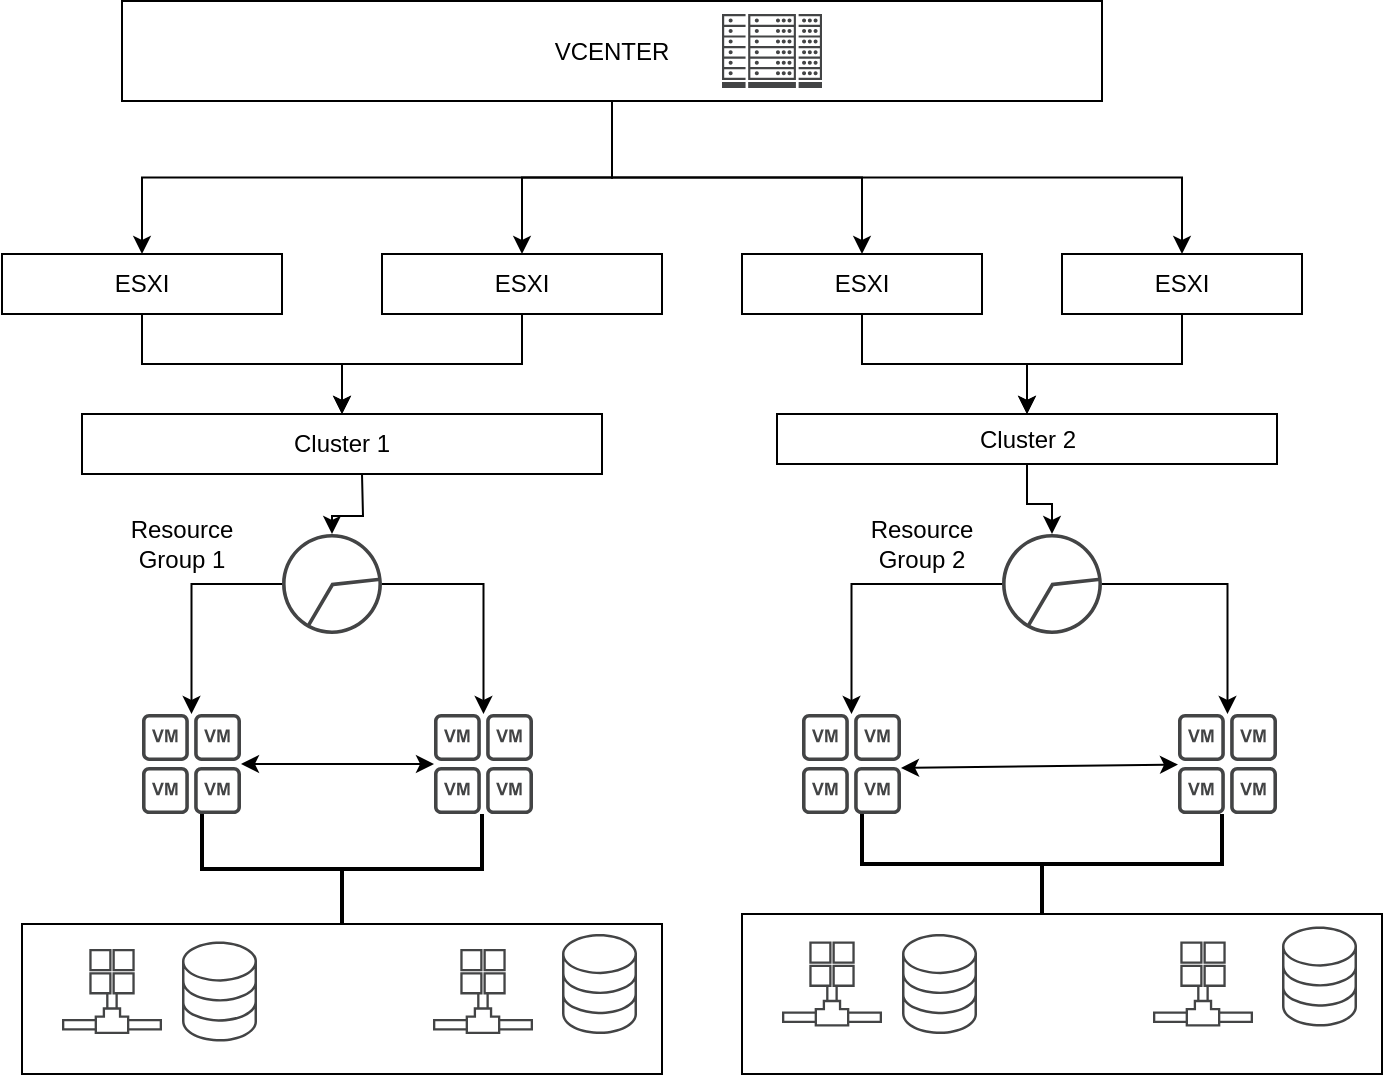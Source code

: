 <mxfile version="18.1.2" type="github">
  <diagram id="ShTdEclqh_DsQNd4u2XC" name="Page-1">
    <mxGraphModel dx="1583" dy="1743" grid="1" gridSize="10" guides="1" tooltips="1" connect="1" arrows="1" fold="1" page="1" pageScale="1" pageWidth="850" pageHeight="1100" math="0" shadow="0">
      <root>
        <mxCell id="0" />
        <mxCell id="1" parent="0" />
        <mxCell id="FBiWZXEjuZFQDA7ZMybK-39" style="edgeStyle=orthogonalEdgeStyle;rounded=0;orthogonalLoop=1;jettySize=auto;html=1;" edge="1" parent="1" source="FBiWZXEjuZFQDA7ZMybK-2" target="FBiWZXEjuZFQDA7ZMybK-3">
          <mxGeometry relative="1" as="geometry" />
        </mxCell>
        <mxCell id="FBiWZXEjuZFQDA7ZMybK-40" style="edgeStyle=orthogonalEdgeStyle;rounded=0;orthogonalLoop=1;jettySize=auto;html=1;" edge="1" parent="1" source="FBiWZXEjuZFQDA7ZMybK-2" target="FBiWZXEjuZFQDA7ZMybK-5">
          <mxGeometry relative="1" as="geometry" />
        </mxCell>
        <mxCell id="FBiWZXEjuZFQDA7ZMybK-41" style="edgeStyle=orthogonalEdgeStyle;rounded=0;orthogonalLoop=1;jettySize=auto;html=1;" edge="1" parent="1" source="FBiWZXEjuZFQDA7ZMybK-2" target="FBiWZXEjuZFQDA7ZMybK-7">
          <mxGeometry relative="1" as="geometry" />
        </mxCell>
        <mxCell id="FBiWZXEjuZFQDA7ZMybK-42" style="edgeStyle=orthogonalEdgeStyle;rounded=0;orthogonalLoop=1;jettySize=auto;html=1;entryX=0.5;entryY=0;entryDx=0;entryDy=0;" edge="1" parent="1" source="FBiWZXEjuZFQDA7ZMybK-2" target="FBiWZXEjuZFQDA7ZMybK-19">
          <mxGeometry relative="1" as="geometry" />
        </mxCell>
        <mxCell id="FBiWZXEjuZFQDA7ZMybK-2" value="VCENTER" style="rounded=0;whiteSpace=wrap;html=1;" vertex="1" parent="1">
          <mxGeometry x="180" y="-276.5" width="490" height="50" as="geometry" />
        </mxCell>
        <mxCell id="FBiWZXEjuZFQDA7ZMybK-48" value="" style="edgeStyle=orthogonalEdgeStyle;rounded=0;orthogonalLoop=1;jettySize=auto;html=1;" edge="1" parent="1" source="FBiWZXEjuZFQDA7ZMybK-3" target="FBiWZXEjuZFQDA7ZMybK-47">
          <mxGeometry relative="1" as="geometry" />
        </mxCell>
        <mxCell id="FBiWZXEjuZFQDA7ZMybK-3" value="ESXI" style="whiteSpace=wrap;html=1;rounded=0;" vertex="1" parent="1">
          <mxGeometry x="120" y="-150" width="140" height="30" as="geometry" />
        </mxCell>
        <mxCell id="FBiWZXEjuZFQDA7ZMybK-50" style="edgeStyle=orthogonalEdgeStyle;rounded=0;orthogonalLoop=1;jettySize=auto;html=1;entryX=0.5;entryY=0;entryDx=0;entryDy=0;" edge="1" parent="1" source="FBiWZXEjuZFQDA7ZMybK-5" target="FBiWZXEjuZFQDA7ZMybK-47">
          <mxGeometry relative="1" as="geometry" />
        </mxCell>
        <mxCell id="FBiWZXEjuZFQDA7ZMybK-5" value="&lt;span style=&quot;&quot;&gt;ESXI&lt;/span&gt;" style="whiteSpace=wrap;html=1;rounded=0;" vertex="1" parent="1">
          <mxGeometry x="310" y="-150" width="140" height="30" as="geometry" />
        </mxCell>
        <mxCell id="FBiWZXEjuZFQDA7ZMybK-51" style="edgeStyle=orthogonalEdgeStyle;rounded=0;orthogonalLoop=1;jettySize=auto;html=1;" edge="1" parent="1" source="FBiWZXEjuZFQDA7ZMybK-7" target="FBiWZXEjuZFQDA7ZMybK-49">
          <mxGeometry relative="1" as="geometry" />
        </mxCell>
        <mxCell id="FBiWZXEjuZFQDA7ZMybK-7" value="&lt;span style=&quot;&quot;&gt;ESXI&lt;/span&gt;" style="whiteSpace=wrap;html=1;rounded=0;" vertex="1" parent="1">
          <mxGeometry x="490" y="-150" width="120" height="30" as="geometry" />
        </mxCell>
        <mxCell id="FBiWZXEjuZFQDA7ZMybK-52" style="edgeStyle=orthogonalEdgeStyle;rounded=0;orthogonalLoop=1;jettySize=auto;html=1;entryX=0.5;entryY=0;entryDx=0;entryDy=0;" edge="1" parent="1" source="FBiWZXEjuZFQDA7ZMybK-19" target="FBiWZXEjuZFQDA7ZMybK-49">
          <mxGeometry relative="1" as="geometry" />
        </mxCell>
        <mxCell id="FBiWZXEjuZFQDA7ZMybK-19" value="&lt;span style=&quot;&quot;&gt;ESXI&lt;/span&gt;" style="whiteSpace=wrap;html=1;rounded=0;" vertex="1" parent="1">
          <mxGeometry x="650" y="-150" width="120" height="30" as="geometry" />
        </mxCell>
        <mxCell id="FBiWZXEjuZFQDA7ZMybK-23" value="" style="sketch=0;pointerEvents=1;shadow=0;dashed=0;html=1;strokeColor=none;fillColor=#434445;aspect=fixed;labelPosition=center;verticalLabelPosition=bottom;verticalAlign=top;align=center;outlineConnect=0;shape=mxgraph.vvd.datacenter;" vertex="1" parent="1">
          <mxGeometry x="480" y="-270" width="50" height="37" as="geometry" />
        </mxCell>
        <mxCell id="FBiWZXEjuZFQDA7ZMybK-24" value="" style="sketch=0;pointerEvents=1;shadow=0;dashed=0;html=1;strokeColor=none;fillColor=#434445;aspect=fixed;labelPosition=center;verticalLabelPosition=bottom;verticalAlign=top;align=center;outlineConnect=0;shape=mxgraph.vvd.vm_group;" vertex="1" parent="1">
          <mxGeometry x="190" y="80" width="49.5" height="50" as="geometry" />
        </mxCell>
        <mxCell id="FBiWZXEjuZFQDA7ZMybK-25" value="" style="sketch=0;pointerEvents=1;shadow=0;dashed=0;html=1;strokeColor=none;fillColor=#434445;aspect=fixed;labelPosition=center;verticalLabelPosition=bottom;verticalAlign=top;align=center;outlineConnect=0;shape=mxgraph.vvd.vm_group;" vertex="1" parent="1">
          <mxGeometry x="336" y="80" width="49.5" height="50" as="geometry" />
        </mxCell>
        <mxCell id="FBiWZXEjuZFQDA7ZMybK-27" value="" style="sketch=0;pointerEvents=1;shadow=0;dashed=0;html=1;strokeColor=none;fillColor=#434445;aspect=fixed;labelPosition=center;verticalLabelPosition=bottom;verticalAlign=top;align=center;outlineConnect=0;shape=mxgraph.vvd.vm_group;" vertex="1" parent="1">
          <mxGeometry x="520" y="80" width="49.5" height="50" as="geometry" />
        </mxCell>
        <mxCell id="FBiWZXEjuZFQDA7ZMybK-29" value="" style="sketch=0;pointerEvents=1;shadow=0;dashed=0;html=1;strokeColor=none;fillColor=#434445;aspect=fixed;labelPosition=center;verticalLabelPosition=bottom;verticalAlign=top;align=center;outlineConnect=0;shape=mxgraph.vvd.vm_group;" vertex="1" parent="1">
          <mxGeometry x="708" y="80" width="49.5" height="50" as="geometry" />
        </mxCell>
        <mxCell id="FBiWZXEjuZFQDA7ZMybK-58" style="edgeStyle=orthogonalEdgeStyle;rounded=0;orthogonalLoop=1;jettySize=auto;html=1;" edge="1" parent="1" source="FBiWZXEjuZFQDA7ZMybK-33" target="FBiWZXEjuZFQDA7ZMybK-24">
          <mxGeometry relative="1" as="geometry" />
        </mxCell>
        <mxCell id="FBiWZXEjuZFQDA7ZMybK-59" style="edgeStyle=orthogonalEdgeStyle;rounded=0;orthogonalLoop=1;jettySize=auto;html=1;" edge="1" parent="1" source="FBiWZXEjuZFQDA7ZMybK-33" target="FBiWZXEjuZFQDA7ZMybK-25">
          <mxGeometry relative="1" as="geometry" />
        </mxCell>
        <mxCell id="FBiWZXEjuZFQDA7ZMybK-33" value="" style="sketch=0;pointerEvents=1;shadow=0;dashed=0;html=1;strokeColor=none;fillColor=#434445;aspect=fixed;labelPosition=center;verticalLabelPosition=bottom;verticalAlign=top;align=center;outlineConnect=0;shape=mxgraph.vvd.resource_pool;" vertex="1" parent="1">
          <mxGeometry x="260" y="-10" width="50" height="50" as="geometry" />
        </mxCell>
        <mxCell id="FBiWZXEjuZFQDA7ZMybK-60" style="edgeStyle=orthogonalEdgeStyle;rounded=0;orthogonalLoop=1;jettySize=auto;html=1;" edge="1" parent="1" source="FBiWZXEjuZFQDA7ZMybK-34" target="FBiWZXEjuZFQDA7ZMybK-27">
          <mxGeometry relative="1" as="geometry" />
        </mxCell>
        <mxCell id="FBiWZXEjuZFQDA7ZMybK-62" style="edgeStyle=orthogonalEdgeStyle;rounded=0;orthogonalLoop=1;jettySize=auto;html=1;" edge="1" parent="1" source="FBiWZXEjuZFQDA7ZMybK-34" target="FBiWZXEjuZFQDA7ZMybK-29">
          <mxGeometry relative="1" as="geometry" />
        </mxCell>
        <mxCell id="FBiWZXEjuZFQDA7ZMybK-34" value="" style="sketch=0;pointerEvents=1;shadow=0;dashed=0;html=1;strokeColor=none;fillColor=#434445;aspect=fixed;labelPosition=center;verticalLabelPosition=bottom;verticalAlign=top;align=center;outlineConnect=0;shape=mxgraph.vvd.resource_pool;" vertex="1" parent="1">
          <mxGeometry x="620" y="-10" width="50" height="50" as="geometry" />
        </mxCell>
        <mxCell id="FBiWZXEjuZFQDA7ZMybK-47" value="Cluster 1" style="whiteSpace=wrap;html=1;rounded=0;" vertex="1" parent="1">
          <mxGeometry x="160" y="-70" width="260" height="30" as="geometry" />
        </mxCell>
        <mxCell id="FBiWZXEjuZFQDA7ZMybK-53" style="edgeStyle=orthogonalEdgeStyle;rounded=0;orthogonalLoop=1;jettySize=auto;html=1;" edge="1" parent="1" source="FBiWZXEjuZFQDA7ZMybK-49" target="FBiWZXEjuZFQDA7ZMybK-34">
          <mxGeometry relative="1" as="geometry" />
        </mxCell>
        <mxCell id="FBiWZXEjuZFQDA7ZMybK-49" value="Cluster 2" style="whiteSpace=wrap;html=1;rounded=0;" vertex="1" parent="1">
          <mxGeometry x="507.5" y="-70" width="250" height="25" as="geometry" />
        </mxCell>
        <mxCell id="FBiWZXEjuZFQDA7ZMybK-64" value="" style="endArrow=classic;startArrow=classic;html=1;rounded=0;" edge="1" parent="1" source="FBiWZXEjuZFQDA7ZMybK-24" target="FBiWZXEjuZFQDA7ZMybK-25">
          <mxGeometry width="50" height="50" relative="1" as="geometry">
            <mxPoint x="250" y="105" as="sourcePoint" />
            <mxPoint x="289.5" y="60" as="targetPoint" />
          </mxGeometry>
        </mxCell>
        <mxCell id="FBiWZXEjuZFQDA7ZMybK-63" value="" style="rounded=0;whiteSpace=wrap;html=1;" vertex="1" parent="1">
          <mxGeometry x="130" y="185" width="320" height="75" as="geometry" />
        </mxCell>
        <mxCell id="FBiWZXEjuZFQDA7ZMybK-65" value="" style="endArrow=classic;startArrow=classic;html=1;rounded=0;" edge="1" parent="1" target="FBiWZXEjuZFQDA7ZMybK-29">
          <mxGeometry width="50" height="50" relative="1" as="geometry">
            <mxPoint x="569.5" y="106.99" as="sourcePoint" />
            <mxPoint x="700" y="107" as="targetPoint" />
          </mxGeometry>
        </mxCell>
        <mxCell id="FBiWZXEjuZFQDA7ZMybK-67" value="" style="sketch=0;pointerEvents=1;shadow=0;dashed=0;html=1;strokeColor=none;fillColor=#434445;aspect=fixed;labelPosition=center;verticalLabelPosition=bottom;verticalAlign=top;align=center;outlineConnect=0;shape=mxgraph.vvd.vapp_network;" vertex="1" parent="1">
          <mxGeometry x="150" y="197.5" width="50" height="42.5" as="geometry" />
        </mxCell>
        <mxCell id="FBiWZXEjuZFQDA7ZMybK-68" value="" style="sketch=0;pointerEvents=1;shadow=0;dashed=0;html=1;strokeColor=none;fillColor=#434445;aspect=fixed;labelPosition=center;verticalLabelPosition=bottom;verticalAlign=top;align=center;outlineConnect=0;shape=mxgraph.vvd.storage;" vertex="1" parent="1">
          <mxGeometry x="210" y="193.75" width="37.5" height="50" as="geometry" />
        </mxCell>
        <mxCell id="FBiWZXEjuZFQDA7ZMybK-69" value="" style="sketch=0;pointerEvents=1;shadow=0;dashed=0;html=1;strokeColor=none;fillColor=#434445;aspect=fixed;labelPosition=center;verticalLabelPosition=bottom;verticalAlign=top;align=center;outlineConnect=0;shape=mxgraph.vvd.vapp_network;" vertex="1" parent="1">
          <mxGeometry x="335.5" y="197.5" width="50" height="42.5" as="geometry" />
        </mxCell>
        <mxCell id="FBiWZXEjuZFQDA7ZMybK-70" value="" style="sketch=0;pointerEvents=1;shadow=0;dashed=0;html=1;strokeColor=none;fillColor=#434445;aspect=fixed;labelPosition=center;verticalLabelPosition=bottom;verticalAlign=top;align=center;outlineConnect=0;shape=mxgraph.vvd.storage;" vertex="1" parent="1">
          <mxGeometry x="400" y="190" width="37.5" height="50" as="geometry" />
        </mxCell>
        <mxCell id="FBiWZXEjuZFQDA7ZMybK-83" value="" style="rounded=0;whiteSpace=wrap;html=1;" vertex="1" parent="1">
          <mxGeometry x="490" y="180" width="320" height="80" as="geometry" />
        </mxCell>
        <mxCell id="FBiWZXEjuZFQDA7ZMybK-84" value="" style="sketch=0;pointerEvents=1;shadow=0;dashed=0;html=1;strokeColor=none;fillColor=#434445;aspect=fixed;labelPosition=center;verticalLabelPosition=bottom;verticalAlign=top;align=center;outlineConnect=0;shape=mxgraph.vvd.vapp_network;" vertex="1" parent="1">
          <mxGeometry x="510" y="193.75" width="50" height="42.5" as="geometry" />
        </mxCell>
        <mxCell id="FBiWZXEjuZFQDA7ZMybK-85" value="" style="sketch=0;pointerEvents=1;shadow=0;dashed=0;html=1;strokeColor=none;fillColor=#434445;aspect=fixed;labelPosition=center;verticalLabelPosition=bottom;verticalAlign=top;align=center;outlineConnect=0;shape=mxgraph.vvd.storage;" vertex="1" parent="1">
          <mxGeometry x="570" y="190" width="37.5" height="50" as="geometry" />
        </mxCell>
        <mxCell id="FBiWZXEjuZFQDA7ZMybK-86" value="" style="sketch=0;pointerEvents=1;shadow=0;dashed=0;html=1;strokeColor=none;fillColor=#434445;aspect=fixed;labelPosition=center;verticalLabelPosition=bottom;verticalAlign=top;align=center;outlineConnect=0;shape=mxgraph.vvd.vapp_network;" vertex="1" parent="1">
          <mxGeometry x="695.5" y="193.75" width="50" height="42.5" as="geometry" />
        </mxCell>
        <mxCell id="FBiWZXEjuZFQDA7ZMybK-87" value="" style="sketch=0;pointerEvents=1;shadow=0;dashed=0;html=1;strokeColor=none;fillColor=#434445;aspect=fixed;labelPosition=center;verticalLabelPosition=bottom;verticalAlign=top;align=center;outlineConnect=0;shape=mxgraph.vvd.storage;" vertex="1" parent="1">
          <mxGeometry x="760" y="186.25" width="37.5" height="50" as="geometry" />
        </mxCell>
        <mxCell id="FBiWZXEjuZFQDA7ZMybK-96" value="" style="strokeWidth=2;html=1;shape=mxgraph.flowchart.annotation_2;align=left;labelPosition=right;pointerEvents=1;direction=north;" vertex="1" parent="1">
          <mxGeometry x="220" y="130" width="140" height="55" as="geometry" />
        </mxCell>
        <mxCell id="FBiWZXEjuZFQDA7ZMybK-97" value="" style="strokeWidth=2;html=1;shape=mxgraph.flowchart.annotation_2;align=left;labelPosition=right;pointerEvents=1;direction=north;" vertex="1" parent="1">
          <mxGeometry x="550" y="130" width="180" height="50" as="geometry" />
        </mxCell>
        <mxCell id="FBiWZXEjuZFQDA7ZMybK-125" style="edgeStyle=orthogonalEdgeStyle;rounded=0;orthogonalLoop=1;jettySize=auto;html=1;" edge="1" parent="1" target="FBiWZXEjuZFQDA7ZMybK-33">
          <mxGeometry relative="1" as="geometry">
            <mxPoint x="300" y="-40" as="sourcePoint" />
            <mxPoint x="655" as="targetPoint" />
          </mxGeometry>
        </mxCell>
        <mxCell id="FBiWZXEjuZFQDA7ZMybK-126" value="Resource Group 1" style="text;html=1;strokeColor=none;fillColor=none;align=center;verticalAlign=middle;whiteSpace=wrap;rounded=0;" vertex="1" parent="1">
          <mxGeometry x="179.5" y="-20" width="60" height="30" as="geometry" />
        </mxCell>
        <mxCell id="FBiWZXEjuZFQDA7ZMybK-127" value="Resource Group 2" style="text;html=1;strokeColor=none;fillColor=none;align=center;verticalAlign=middle;whiteSpace=wrap;rounded=0;" vertex="1" parent="1">
          <mxGeometry x="550" y="-20" width="60" height="30" as="geometry" />
        </mxCell>
      </root>
    </mxGraphModel>
  </diagram>
</mxfile>
